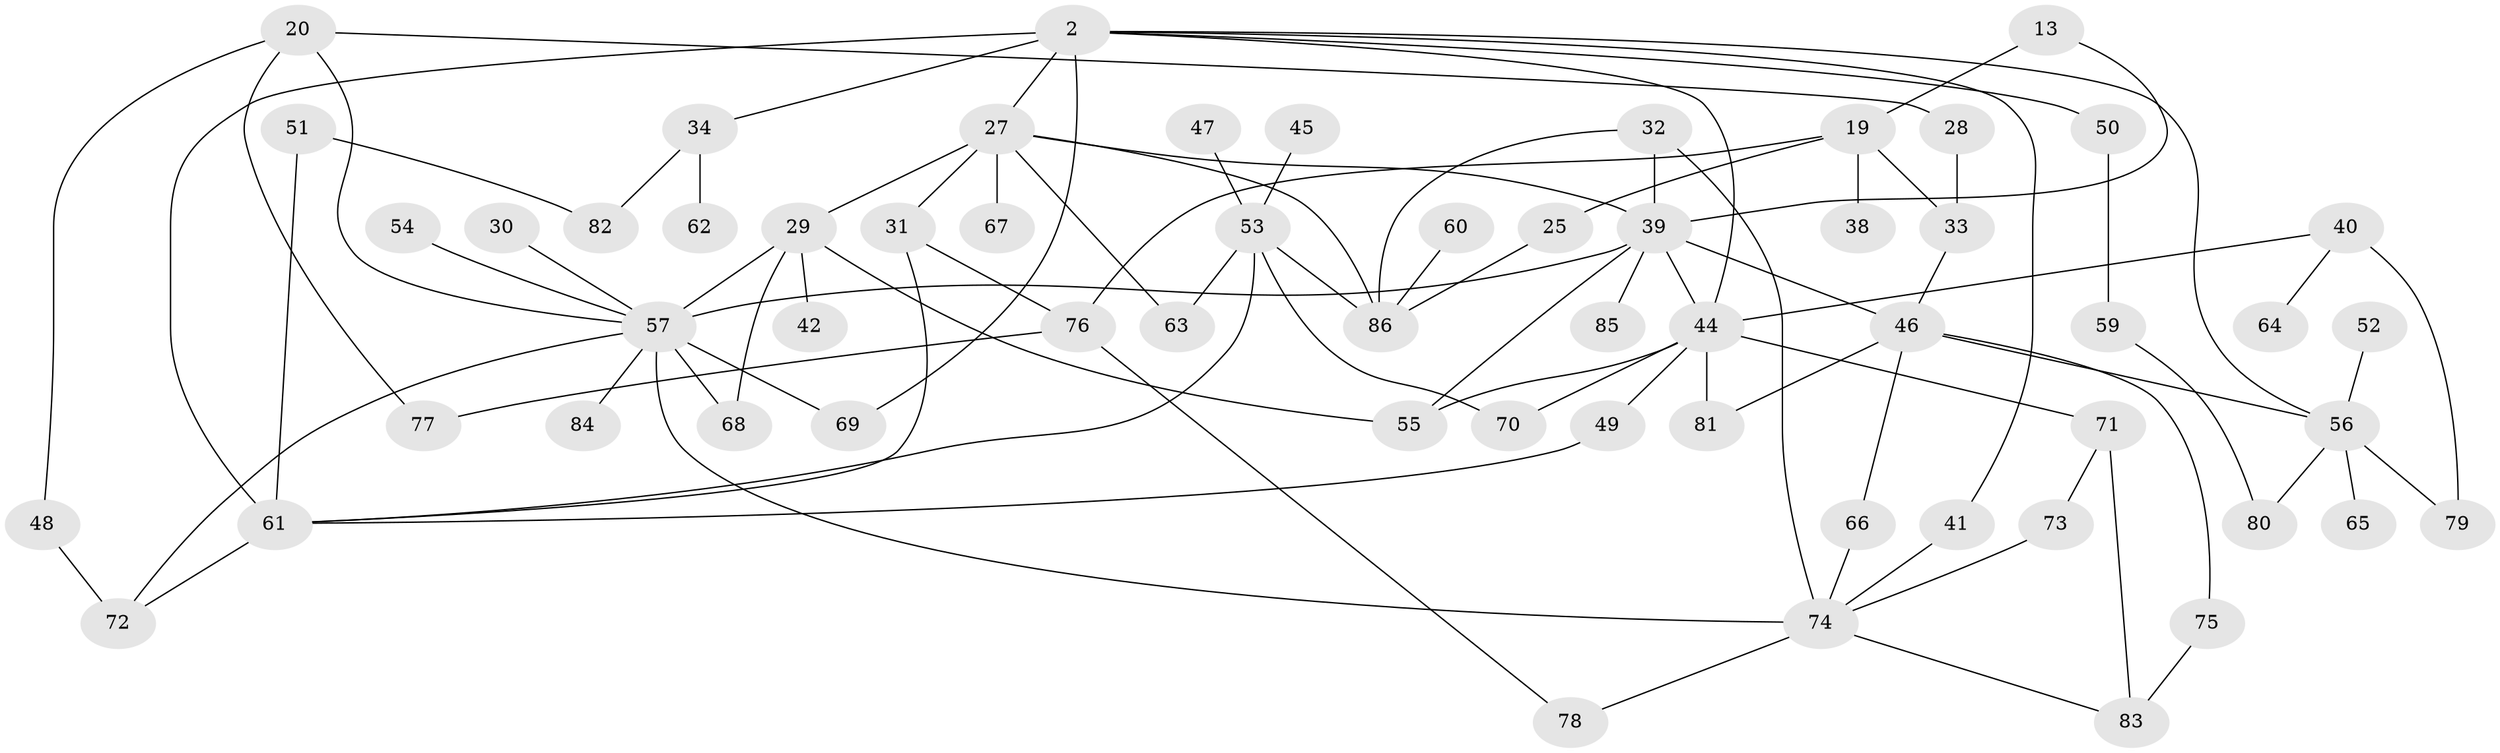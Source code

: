 // original degree distribution, {6: 0.05813953488372093, 7: 0.023255813953488372, 5: 0.08139534883720931, 2: 0.32558139534883723, 8: 0.011627906976744186, 3: 0.22093023255813954, 4: 0.11627906976744186, 1: 0.16279069767441862}
// Generated by graph-tools (version 1.1) at 2025/44/03/04/25 21:44:42]
// undirected, 60 vertices, 90 edges
graph export_dot {
graph [start="1"]
  node [color=gray90,style=filled];
  2 [super="+1"];
  13;
  19;
  20;
  25;
  27 [super="+8"];
  28;
  29 [super="+23"];
  30;
  31;
  32 [super="+18"];
  33;
  34;
  38;
  39 [super="+6+14+16"];
  40;
  41;
  42;
  44 [super="+4+5"];
  45;
  46;
  47;
  48;
  49;
  50;
  51;
  52;
  53 [super="+11"];
  54;
  55 [super="+15+37"];
  56 [super="+12"];
  57 [super="+24+26+36"];
  59;
  60;
  61 [super="+22"];
  62;
  63;
  64;
  65;
  66;
  67;
  68;
  69;
  70;
  71;
  72;
  73;
  74 [super="+43"];
  75;
  76;
  77;
  78;
  79 [super="+35"];
  80;
  81;
  82;
  83;
  84;
  85;
  86 [super="+58"];
  2 -- 41;
  2 -- 61 [weight=2];
  2 -- 27 [weight=2];
  2 -- 34;
  2 -- 50;
  2 -- 69;
  2 -- 44 [weight=2];
  2 -- 56;
  13 -- 19;
  13 -- 39;
  19 -- 25;
  19 -- 38;
  19 -- 76;
  19 -- 33;
  20 -- 28;
  20 -- 48;
  20 -- 77;
  20 -- 57;
  25 -- 86;
  27 -- 67;
  27 -- 86 [weight=2];
  27 -- 63;
  27 -- 31;
  27 -- 39;
  27 -- 29;
  28 -- 33;
  29 -- 42;
  29 -- 68;
  29 -- 57 [weight=2];
  29 -- 55;
  30 -- 57;
  31 -- 76;
  31 -- 61;
  32 -- 39 [weight=2];
  32 -- 86;
  32 -- 74 [weight=2];
  33 -- 46;
  34 -- 62;
  34 -- 82;
  39 -- 46;
  39 -- 44;
  39 -- 55 [weight=2];
  39 -- 85;
  39 -- 57 [weight=2];
  40 -- 64;
  40 -- 79 [weight=2];
  40 -- 44;
  41 -- 74;
  44 -- 81;
  44 -- 49;
  44 -- 55 [weight=2];
  44 -- 70;
  44 -- 71;
  45 -- 53;
  46 -- 56;
  46 -- 75;
  46 -- 81;
  46 -- 66;
  47 -- 53;
  48 -- 72;
  49 -- 61;
  50 -- 59;
  51 -- 82;
  51 -- 61;
  52 -- 56;
  53 -- 70;
  53 -- 86;
  53 -- 63;
  53 -- 61;
  54 -- 57;
  56 -- 80;
  56 -- 65;
  56 -- 79;
  57 -- 68;
  57 -- 74;
  57 -- 84;
  57 -- 69;
  57 -- 72;
  59 -- 80;
  60 -- 86;
  61 -- 72;
  66 -- 74;
  71 -- 73;
  71 -- 83;
  73 -- 74;
  74 -- 78;
  74 -- 83;
  75 -- 83;
  76 -- 78;
  76 -- 77;
}
